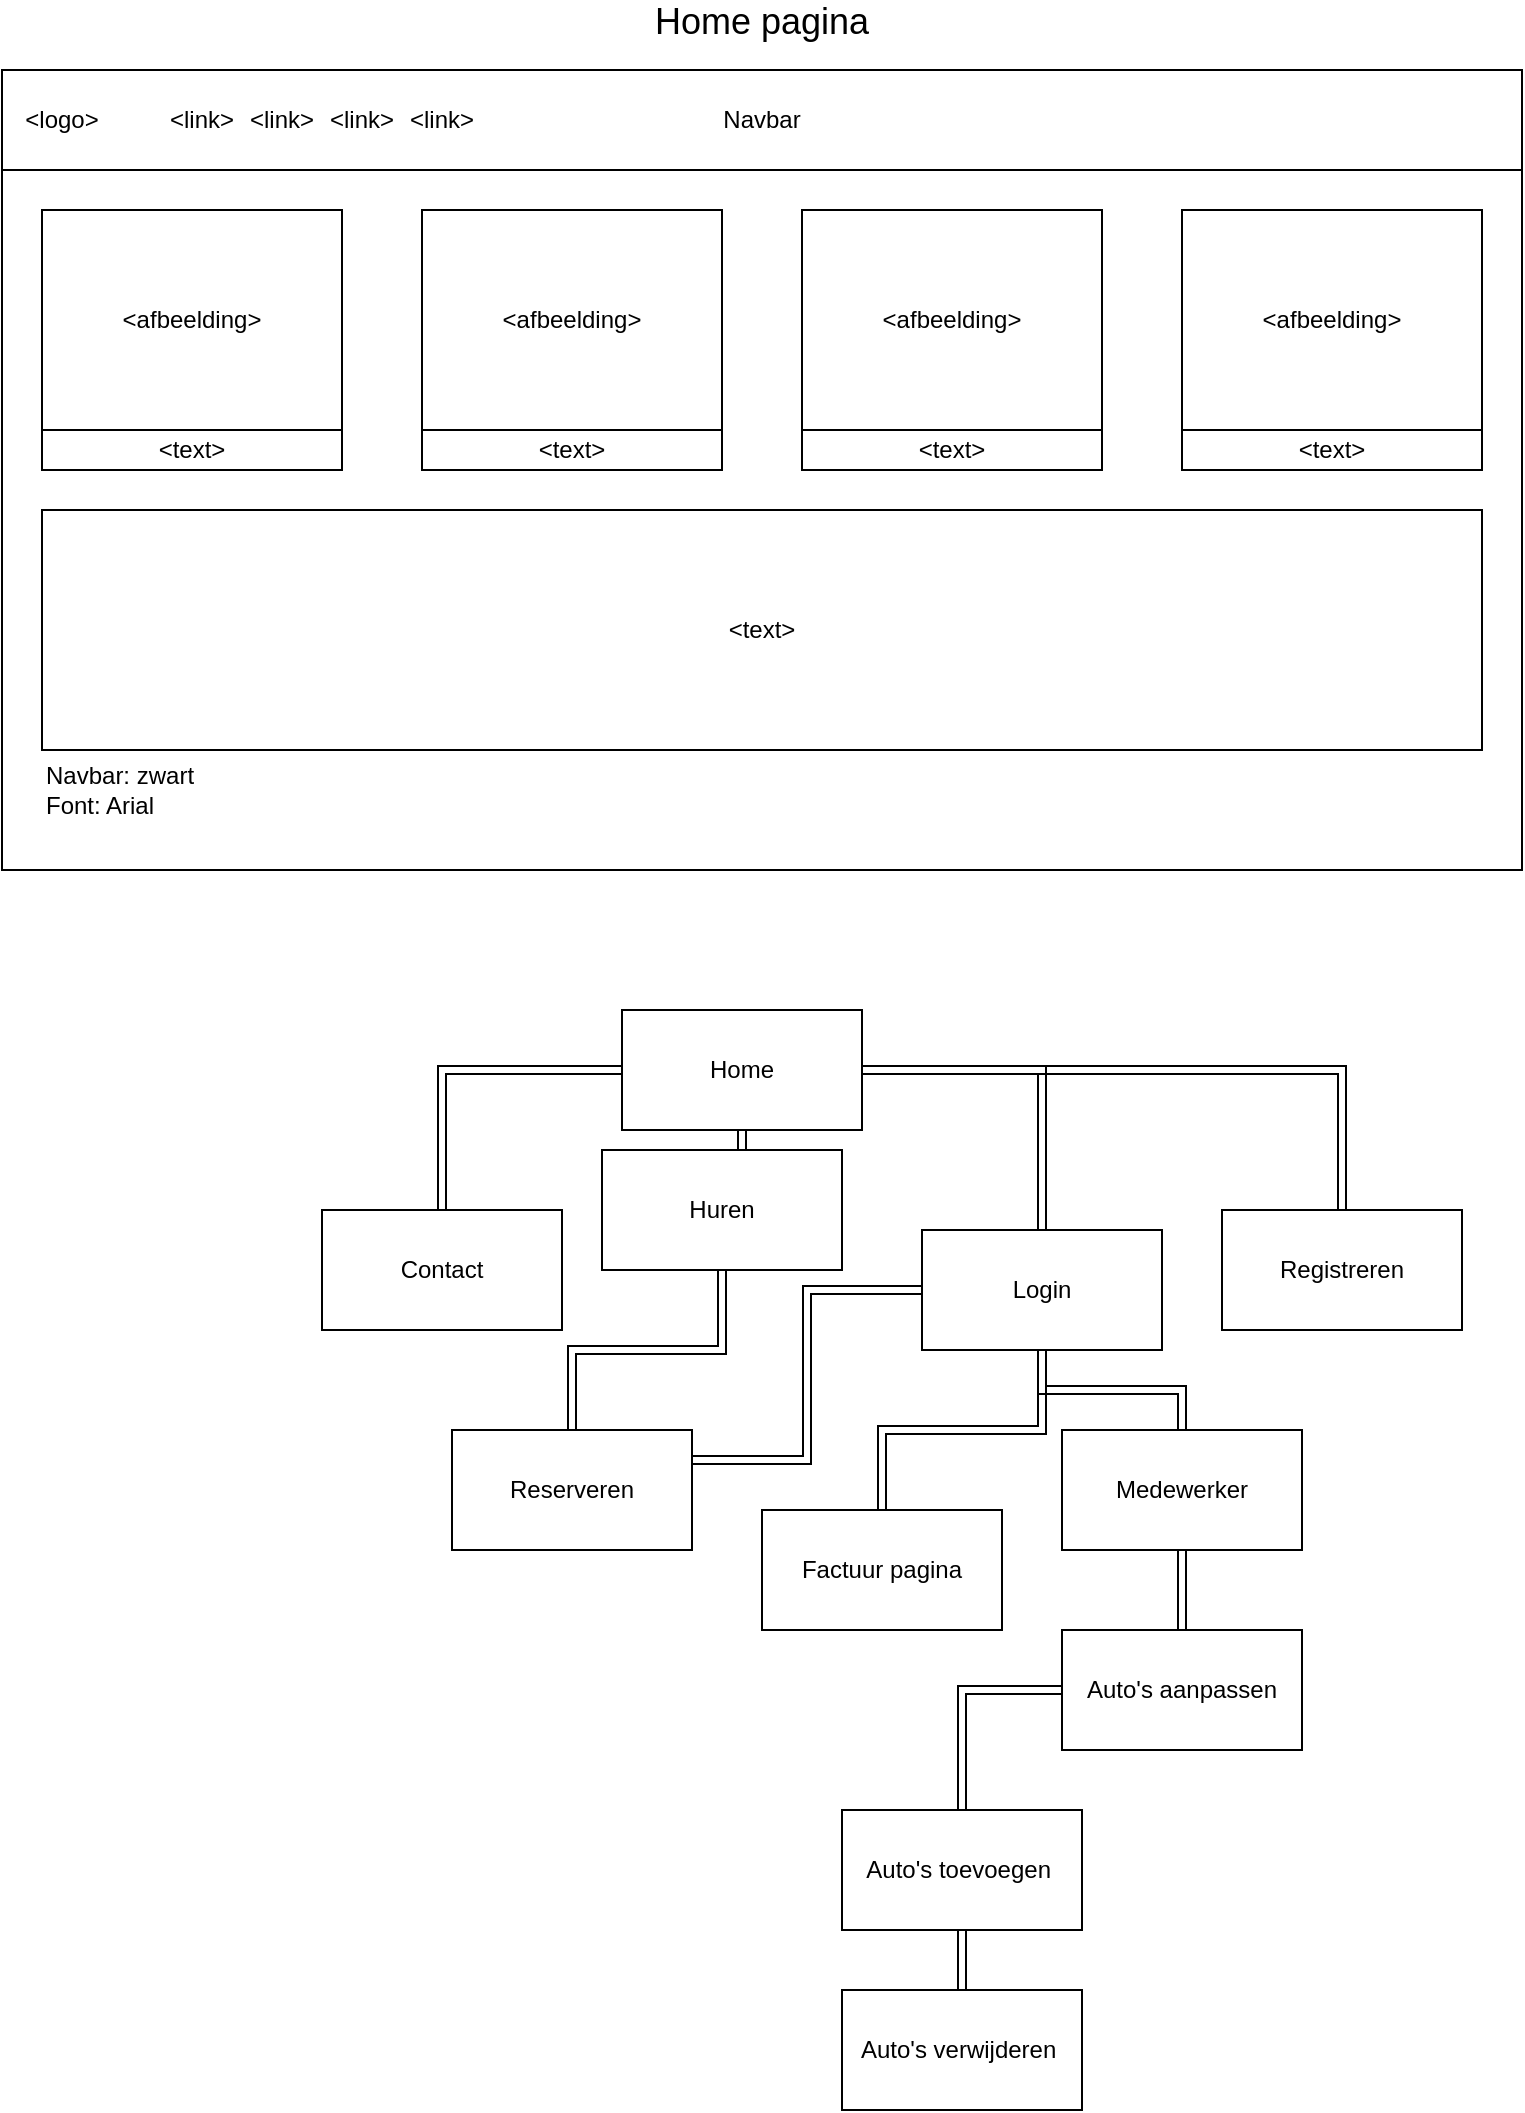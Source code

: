 <mxfile version="14.2.7" type="github">
  <diagram id="ICP7XfCdU4k0QFbaAApS" name="Page-1">
    <mxGraphModel dx="998" dy="559" grid="1" gridSize="10" guides="1" tooltips="1" connect="1" arrows="1" fold="1" page="1" pageScale="1" pageWidth="827" pageHeight="1169" background="#FFFFFF" math="0" shadow="0">
      <root>
        <mxCell id="0" />
        <mxCell id="1" parent="0" />
        <mxCell id="QSonKLjE5DIXxnVEfX5k-2" value="" style="rounded=0;whiteSpace=wrap;html=1;" parent="1" vertex="1">
          <mxGeometry x="40" y="40" width="760" height="400" as="geometry" />
        </mxCell>
        <mxCell id="QSonKLjE5DIXxnVEfX5k-4" value="Navbar" style="rounded=0;whiteSpace=wrap;html=1;" parent="1" vertex="1">
          <mxGeometry x="40" y="40" width="760" height="50" as="geometry" />
        </mxCell>
        <mxCell id="QSonKLjE5DIXxnVEfX5k-6" value="&amp;lt;afbeelding&amp;gt;" style="rounded=0;whiteSpace=wrap;html=1;" parent="1" vertex="1">
          <mxGeometry x="250" y="110" width="150" height="110" as="geometry" />
        </mxCell>
        <mxCell id="QSonKLjE5DIXxnVEfX5k-7" value="&amp;lt;afbeelding&amp;gt;" style="rounded=0;whiteSpace=wrap;html=1;" parent="1" vertex="1">
          <mxGeometry x="440" y="110" width="150" height="110" as="geometry" />
        </mxCell>
        <mxCell id="QSonKLjE5DIXxnVEfX5k-8" value="&amp;lt;afbeelding&amp;gt;" style="rounded=0;whiteSpace=wrap;html=1;" parent="1" vertex="1">
          <mxGeometry x="630" y="110" width="150" height="110" as="geometry" />
        </mxCell>
        <mxCell id="QSonKLjE5DIXxnVEfX5k-9" value="&amp;lt;text&amp;gt;" style="rounded=0;whiteSpace=wrap;html=1;" parent="1" vertex="1">
          <mxGeometry x="60" y="220" width="150" height="20" as="geometry" />
        </mxCell>
        <mxCell id="QSonKLjE5DIXxnVEfX5k-10" value="&amp;lt;text&amp;gt;" style="rounded=0;whiteSpace=wrap;html=1;" parent="1" vertex="1">
          <mxGeometry x="250" y="220" width="150" height="20" as="geometry" />
        </mxCell>
        <mxCell id="QSonKLjE5DIXxnVEfX5k-11" value="&amp;lt;text&amp;gt;" style="rounded=0;whiteSpace=wrap;html=1;" parent="1" vertex="1">
          <mxGeometry x="440" y="220" width="150" height="20" as="geometry" />
        </mxCell>
        <mxCell id="QSonKLjE5DIXxnVEfX5k-12" value="&amp;lt;text&amp;gt;" style="rounded=0;whiteSpace=wrap;html=1;" parent="1" vertex="1">
          <mxGeometry x="630" y="220" width="150" height="20" as="geometry" />
        </mxCell>
        <mxCell id="QSonKLjE5DIXxnVEfX5k-13" value="&amp;lt;text&amp;gt;" style="rounded=0;whiteSpace=wrap;html=1;" parent="1" vertex="1">
          <mxGeometry x="60" y="260" width="720" height="120" as="geometry" />
        </mxCell>
        <mxCell id="cJjZH-XKdifrrdwPbRbD-1" value="&amp;lt;afbeelding&amp;gt;" style="rounded=0;whiteSpace=wrap;html=1;" parent="1" vertex="1">
          <mxGeometry x="60" y="110" width="150" height="110" as="geometry" />
        </mxCell>
        <mxCell id="f4QJuCPTMVfqGpAJvOSt-1" value="&amp;lt;logo&amp;gt;" style="text;html=1;strokeColor=none;fillColor=none;align=center;verticalAlign=middle;whiteSpace=wrap;rounded=0;" parent="1" vertex="1">
          <mxGeometry x="50" y="55" width="40" height="20" as="geometry" />
        </mxCell>
        <mxCell id="f4QJuCPTMVfqGpAJvOSt-2" value="&amp;lt;link&amp;gt;" style="text;html=1;strokeColor=none;fillColor=none;align=center;verticalAlign=middle;whiteSpace=wrap;rounded=0;" parent="1" vertex="1">
          <mxGeometry x="120" y="55" width="40" height="20" as="geometry" />
        </mxCell>
        <mxCell id="f4QJuCPTMVfqGpAJvOSt-6" value="" style="edgeStyle=orthogonalEdgeStyle;rounded=0;orthogonalLoop=1;jettySize=auto;html=1;shape=link;" parent="1" source="f4QJuCPTMVfqGpAJvOSt-3" target="f4QJuCPTMVfqGpAJvOSt-4" edge="1">
          <mxGeometry relative="1" as="geometry" />
        </mxCell>
        <mxCell id="f4QJuCPTMVfqGpAJvOSt-8" value="" style="edgeStyle=orthogonalEdgeStyle;shape=link;rounded=0;orthogonalLoop=1;jettySize=auto;html=1;" parent="1" source="f4QJuCPTMVfqGpAJvOSt-3" target="f4QJuCPTMVfqGpAJvOSt-7" edge="1">
          <mxGeometry relative="1" as="geometry" />
        </mxCell>
        <mxCell id="f4QJuCPTMVfqGpAJvOSt-12" style="edgeStyle=orthogonalEdgeStyle;shape=link;rounded=0;orthogonalLoop=1;jettySize=auto;html=1;exitX=1;exitY=0.5;exitDx=0;exitDy=0;" parent="1" source="f4QJuCPTMVfqGpAJvOSt-3" target="f4QJuCPTMVfqGpAJvOSt-10" edge="1">
          <mxGeometry relative="1" as="geometry" />
        </mxCell>
        <mxCell id="f4QJuCPTMVfqGpAJvOSt-3" value="Home" style="rounded=0;whiteSpace=wrap;html=1;" parent="1" vertex="1">
          <mxGeometry x="350" y="510" width="120" height="60" as="geometry" />
        </mxCell>
        <mxCell id="f4QJuCPTMVfqGpAJvOSt-4" value="Contact" style="rounded=0;whiteSpace=wrap;html=1;" parent="1" vertex="1">
          <mxGeometry x="200" y="610" width="120" height="60" as="geometry" />
        </mxCell>
        <mxCell id="IaX_yvu7LaWwqj8WJBtz-5" style="edgeStyle=orthogonalEdgeStyle;rounded=0;orthogonalLoop=1;jettySize=auto;html=1;entryX=0.5;entryY=0;entryDx=0;entryDy=0;shape=link;" edge="1" parent="1" source="f4QJuCPTMVfqGpAJvOSt-7" target="IaX_yvu7LaWwqj8WJBtz-4">
          <mxGeometry relative="1" as="geometry" />
        </mxCell>
        <mxCell id="f4QJuCPTMVfqGpAJvOSt-7" value="Huren" style="rounded=0;whiteSpace=wrap;html=1;" parent="1" vertex="1">
          <mxGeometry x="340" y="580" width="120" height="60" as="geometry" />
        </mxCell>
        <mxCell id="f4QJuCPTMVfqGpAJvOSt-11" style="edgeStyle=orthogonalEdgeStyle;shape=link;rounded=0;orthogonalLoop=1;jettySize=auto;html=1;entryX=1;entryY=0.5;entryDx=0;entryDy=0;" parent="1" source="f4QJuCPTMVfqGpAJvOSt-9" target="f4QJuCPTMVfqGpAJvOSt-3" edge="1">
          <mxGeometry relative="1" as="geometry">
            <Array as="points">
              <mxPoint x="560" y="540" />
            </Array>
          </mxGeometry>
        </mxCell>
        <mxCell id="IaX_yvu7LaWwqj8WJBtz-6" style="edgeStyle=orthogonalEdgeStyle;rounded=0;orthogonalLoop=1;jettySize=auto;html=1;entryX=1;entryY=0.25;entryDx=0;entryDy=0;shape=link;" edge="1" parent="1" source="f4QJuCPTMVfqGpAJvOSt-9" target="IaX_yvu7LaWwqj8WJBtz-4">
          <mxGeometry relative="1" as="geometry" />
        </mxCell>
        <mxCell id="f4QJuCPTMVfqGpAJvOSt-9" value="Login" style="rounded=0;whiteSpace=wrap;html=1;" parent="1" vertex="1">
          <mxGeometry x="500" y="620" width="120" height="60" as="geometry" />
        </mxCell>
        <mxCell id="f4QJuCPTMVfqGpAJvOSt-10" value="Registreren" style="rounded=0;whiteSpace=wrap;html=1;" parent="1" vertex="1">
          <mxGeometry x="650" y="610" width="120" height="60" as="geometry" />
        </mxCell>
        <mxCell id="f4QJuCPTMVfqGpAJvOSt-14" value="" style="edgeStyle=orthogonalEdgeStyle;shape=link;rounded=0;orthogonalLoop=1;jettySize=auto;html=1;" parent="1" source="f4QJuCPTMVfqGpAJvOSt-13" target="f4QJuCPTMVfqGpAJvOSt-9" edge="1">
          <mxGeometry relative="1" as="geometry" />
        </mxCell>
        <mxCell id="f4QJuCPTMVfqGpAJvOSt-13" value="Factuur pagina" style="rounded=0;whiteSpace=wrap;html=1;" parent="1" vertex="1">
          <mxGeometry x="420" y="760" width="120" height="60" as="geometry" />
        </mxCell>
        <mxCell id="f4QJuCPTMVfqGpAJvOSt-16" style="edgeStyle=orthogonalEdgeStyle;shape=link;rounded=0;orthogonalLoop=1;jettySize=auto;html=1;" parent="1" source="f4QJuCPTMVfqGpAJvOSt-15" target="f4QJuCPTMVfqGpAJvOSt-9" edge="1">
          <mxGeometry relative="1" as="geometry" />
        </mxCell>
        <mxCell id="f4QJuCPTMVfqGpAJvOSt-15" value="Medewerker" style="rounded=0;whiteSpace=wrap;html=1;" parent="1" vertex="1">
          <mxGeometry x="570" y="720" width="120" height="60" as="geometry" />
        </mxCell>
        <mxCell id="f4QJuCPTMVfqGpAJvOSt-18" value="" style="edgeStyle=orthogonalEdgeStyle;shape=link;rounded=0;orthogonalLoop=1;jettySize=auto;html=1;" parent="1" source="f4QJuCPTMVfqGpAJvOSt-17" target="f4QJuCPTMVfqGpAJvOSt-15" edge="1">
          <mxGeometry relative="1" as="geometry" />
        </mxCell>
        <mxCell id="f4QJuCPTMVfqGpAJvOSt-17" value="Auto&#39;s aanpassen" style="rounded=0;whiteSpace=wrap;html=1;" parent="1" vertex="1">
          <mxGeometry x="570" y="820" width="120" height="60" as="geometry" />
        </mxCell>
        <mxCell id="f4QJuCPTMVfqGpAJvOSt-20" style="edgeStyle=orthogonalEdgeStyle;shape=link;rounded=0;orthogonalLoop=1;jettySize=auto;html=1;entryX=0;entryY=0.5;entryDx=0;entryDy=0;" parent="1" source="f4QJuCPTMVfqGpAJvOSt-19" target="f4QJuCPTMVfqGpAJvOSt-17" edge="1">
          <mxGeometry relative="1" as="geometry" />
        </mxCell>
        <mxCell id="IaX_yvu7LaWwqj8WJBtz-8" style="edgeStyle=orthogonalEdgeStyle;shape=link;rounded=0;orthogonalLoop=1;jettySize=auto;html=1;" edge="1" parent="1" source="f4QJuCPTMVfqGpAJvOSt-19" target="IaX_yvu7LaWwqj8WJBtz-7">
          <mxGeometry relative="1" as="geometry" />
        </mxCell>
        <mxCell id="f4QJuCPTMVfqGpAJvOSt-19" value="Auto&#39;s toevoegen&amp;nbsp;" style="rounded=0;whiteSpace=wrap;html=1;" parent="1" vertex="1">
          <mxGeometry x="460" y="910" width="120" height="60" as="geometry" />
        </mxCell>
        <mxCell id="f4QJuCPTMVfqGpAJvOSt-21" value="&lt;font style=&quot;font-size: 18px&quot;&gt;Home pagina&lt;/font&gt;" style="text;html=1;strokeColor=none;fillColor=none;align=center;verticalAlign=middle;whiteSpace=wrap;rounded=0;" parent="1" vertex="1">
          <mxGeometry x="315" y="6" width="210" height="20" as="geometry" />
        </mxCell>
        <mxCell id="f4QJuCPTMVfqGpAJvOSt-22" value="&lt;div&gt;&lt;span&gt;Navbar: zwart&lt;/span&gt;&lt;/div&gt;Font: Arial" style="text;html=1;strokeColor=none;fillColor=none;align=left;verticalAlign=middle;whiteSpace=wrap;rounded=0;" parent="1" vertex="1">
          <mxGeometry x="60" y="390" width="110" height="20" as="geometry" />
        </mxCell>
        <mxCell id="IaX_yvu7LaWwqj8WJBtz-1" value="&amp;lt;link&amp;gt;" style="text;html=1;strokeColor=none;fillColor=none;align=center;verticalAlign=middle;whiteSpace=wrap;rounded=0;" vertex="1" parent="1">
          <mxGeometry x="160" y="55" width="40" height="20" as="geometry" />
        </mxCell>
        <mxCell id="IaX_yvu7LaWwqj8WJBtz-2" value="&amp;lt;link&amp;gt;" style="text;html=1;strokeColor=none;fillColor=none;align=center;verticalAlign=middle;whiteSpace=wrap;rounded=0;" vertex="1" parent="1">
          <mxGeometry x="200" y="55" width="40" height="20" as="geometry" />
        </mxCell>
        <mxCell id="IaX_yvu7LaWwqj8WJBtz-3" value="&amp;lt;link&amp;gt;" style="text;html=1;strokeColor=none;fillColor=none;align=center;verticalAlign=middle;whiteSpace=wrap;rounded=0;" vertex="1" parent="1">
          <mxGeometry x="240" y="55" width="40" height="20" as="geometry" />
        </mxCell>
        <mxCell id="IaX_yvu7LaWwqj8WJBtz-4" value="Reserveren" style="rounded=0;whiteSpace=wrap;html=1;" vertex="1" parent="1">
          <mxGeometry x="265" y="720" width="120" height="60" as="geometry" />
        </mxCell>
        <mxCell id="IaX_yvu7LaWwqj8WJBtz-7" value="Auto&#39;s verwijderen&amp;nbsp;" style="rounded=0;whiteSpace=wrap;html=1;" vertex="1" parent="1">
          <mxGeometry x="460" y="1000" width="120" height="60" as="geometry" />
        </mxCell>
      </root>
    </mxGraphModel>
  </diagram>
</mxfile>
